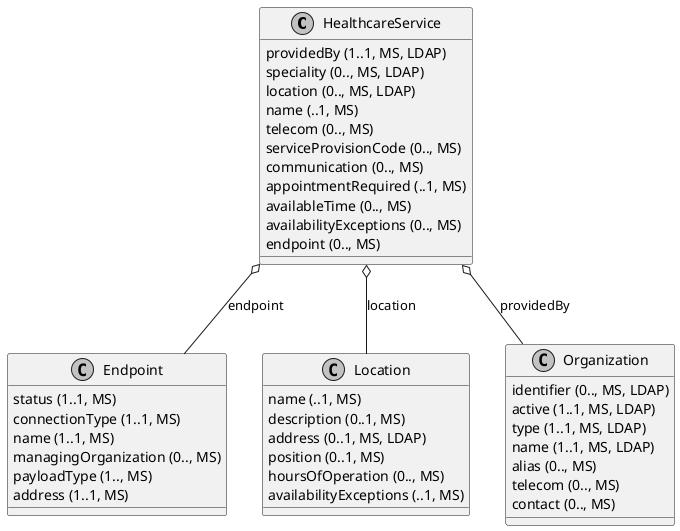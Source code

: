 @startuml ClassDiagram.HealthcareService
skinparam monochrome true
class HealthcareService {
  {field} providedBy (1..1, MS, LDAP)
  {field} speciality (0.., MS, LDAP)
  {field} location (0.., MS, LDAP)
  {field} name (..1, MS)
  {field} telecom (0.., MS)
  {field} serviceProvisionCode (0.., MS)
  {field} communication (0.., MS)
  {field} appointmentRequired (..1, MS)
  {field} availableTime (0.., MS)
  {field} availabilityExceptions (0.., MS)
  {field} endpoint (0.., MS)
}
class Endpoint {
  {field} status (1..1, MS)
  {field} connectionType (1..1, MS)
  {field} name (1..1, MS)
  {field} managingOrganization (0.., MS)
  {field} payloadType (1.., MS)
  {field} address (1..1, MS)
}
class Location {
  {field} name (..1, MS)
  {field} description (0..1, MS)
  {field} address (0..1, MS, LDAP)
  {field} position (0..1, MS)
  {field} hoursOfOperation (0.., MS)
  {field} availabilityExceptions (..1, MS)
}
class Organization {
  {field} identifier (0.., MS, LDAP)
  {field} active (1..1, MS, LDAP)
  {field} type (1..1, MS, LDAP)
  {field} name (1..1, MS, LDAP)
  {field} alias (0.., MS)
  {field} telecom (0.., MS)
  {field} contact (0.., MS)
}

HealthcareService o-- Organization: providedBy
HealthcareService o-- Endpoint: endpoint
HealthcareService o-- Location: location

@enduml
